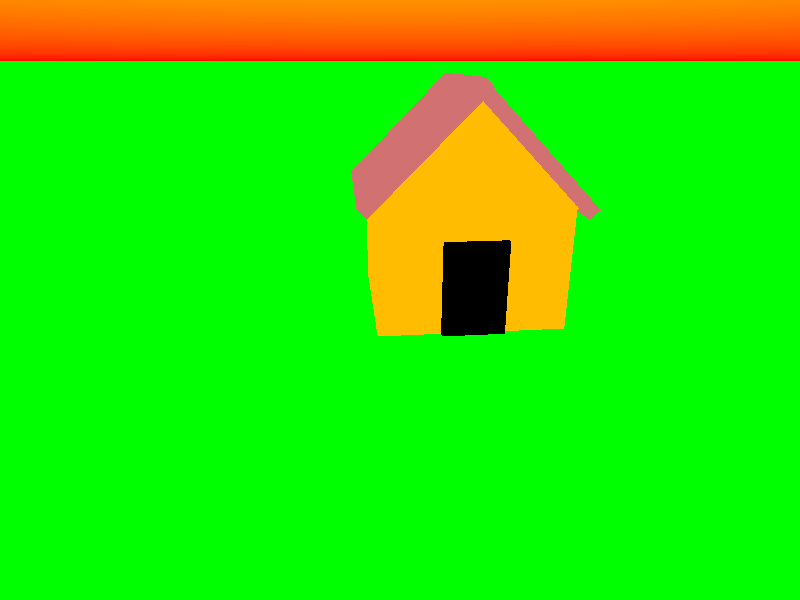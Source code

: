                                  #include "colors.inc"
camera {
   location <-10, 40, -100>
   look_at <0,0,0>
}      
light_source{
    <0,100,-100>
    color White
        
}             
sky_sphere{
    pigment{
        gradient y
        color_map{
            [0 color Red]
            [0.3 color Yellow]
        }
    }
}             
plane{
    <0,1,0>, 0
    pigment {
        color Green
    }
    

}     
box{
    <-15,-15,-15>
    <15,5,15>
    pigment {
        color Orange
    } 
    translate<10,15,0>
}
box{
    <-10.5,-11,-15>
    <10.5,11,15>
    pigment {
        color Orange
    } 
    
    rotate<0,0,45> 
    translate<10,20,0> 
}   
box{
    <-1,-12,-16>
    <1,12,16>
    pigment {
        color Brown
    } 
    
    rotate<0,0,45> 
    translate<19,27.3,0> 
} 
box{
    <-1,-12.5,-16>
    <1,12.5,16>
    pigment {
        color Brown
    } 
    
    rotate<0,0,-45> 
    translate<1.79,28.5,0> 
} 
box{
    <-5,0,-1>
    <5,15,1>
    pigment {
        color Black
    } 
    translate<10,0,-15>
}                     
  
